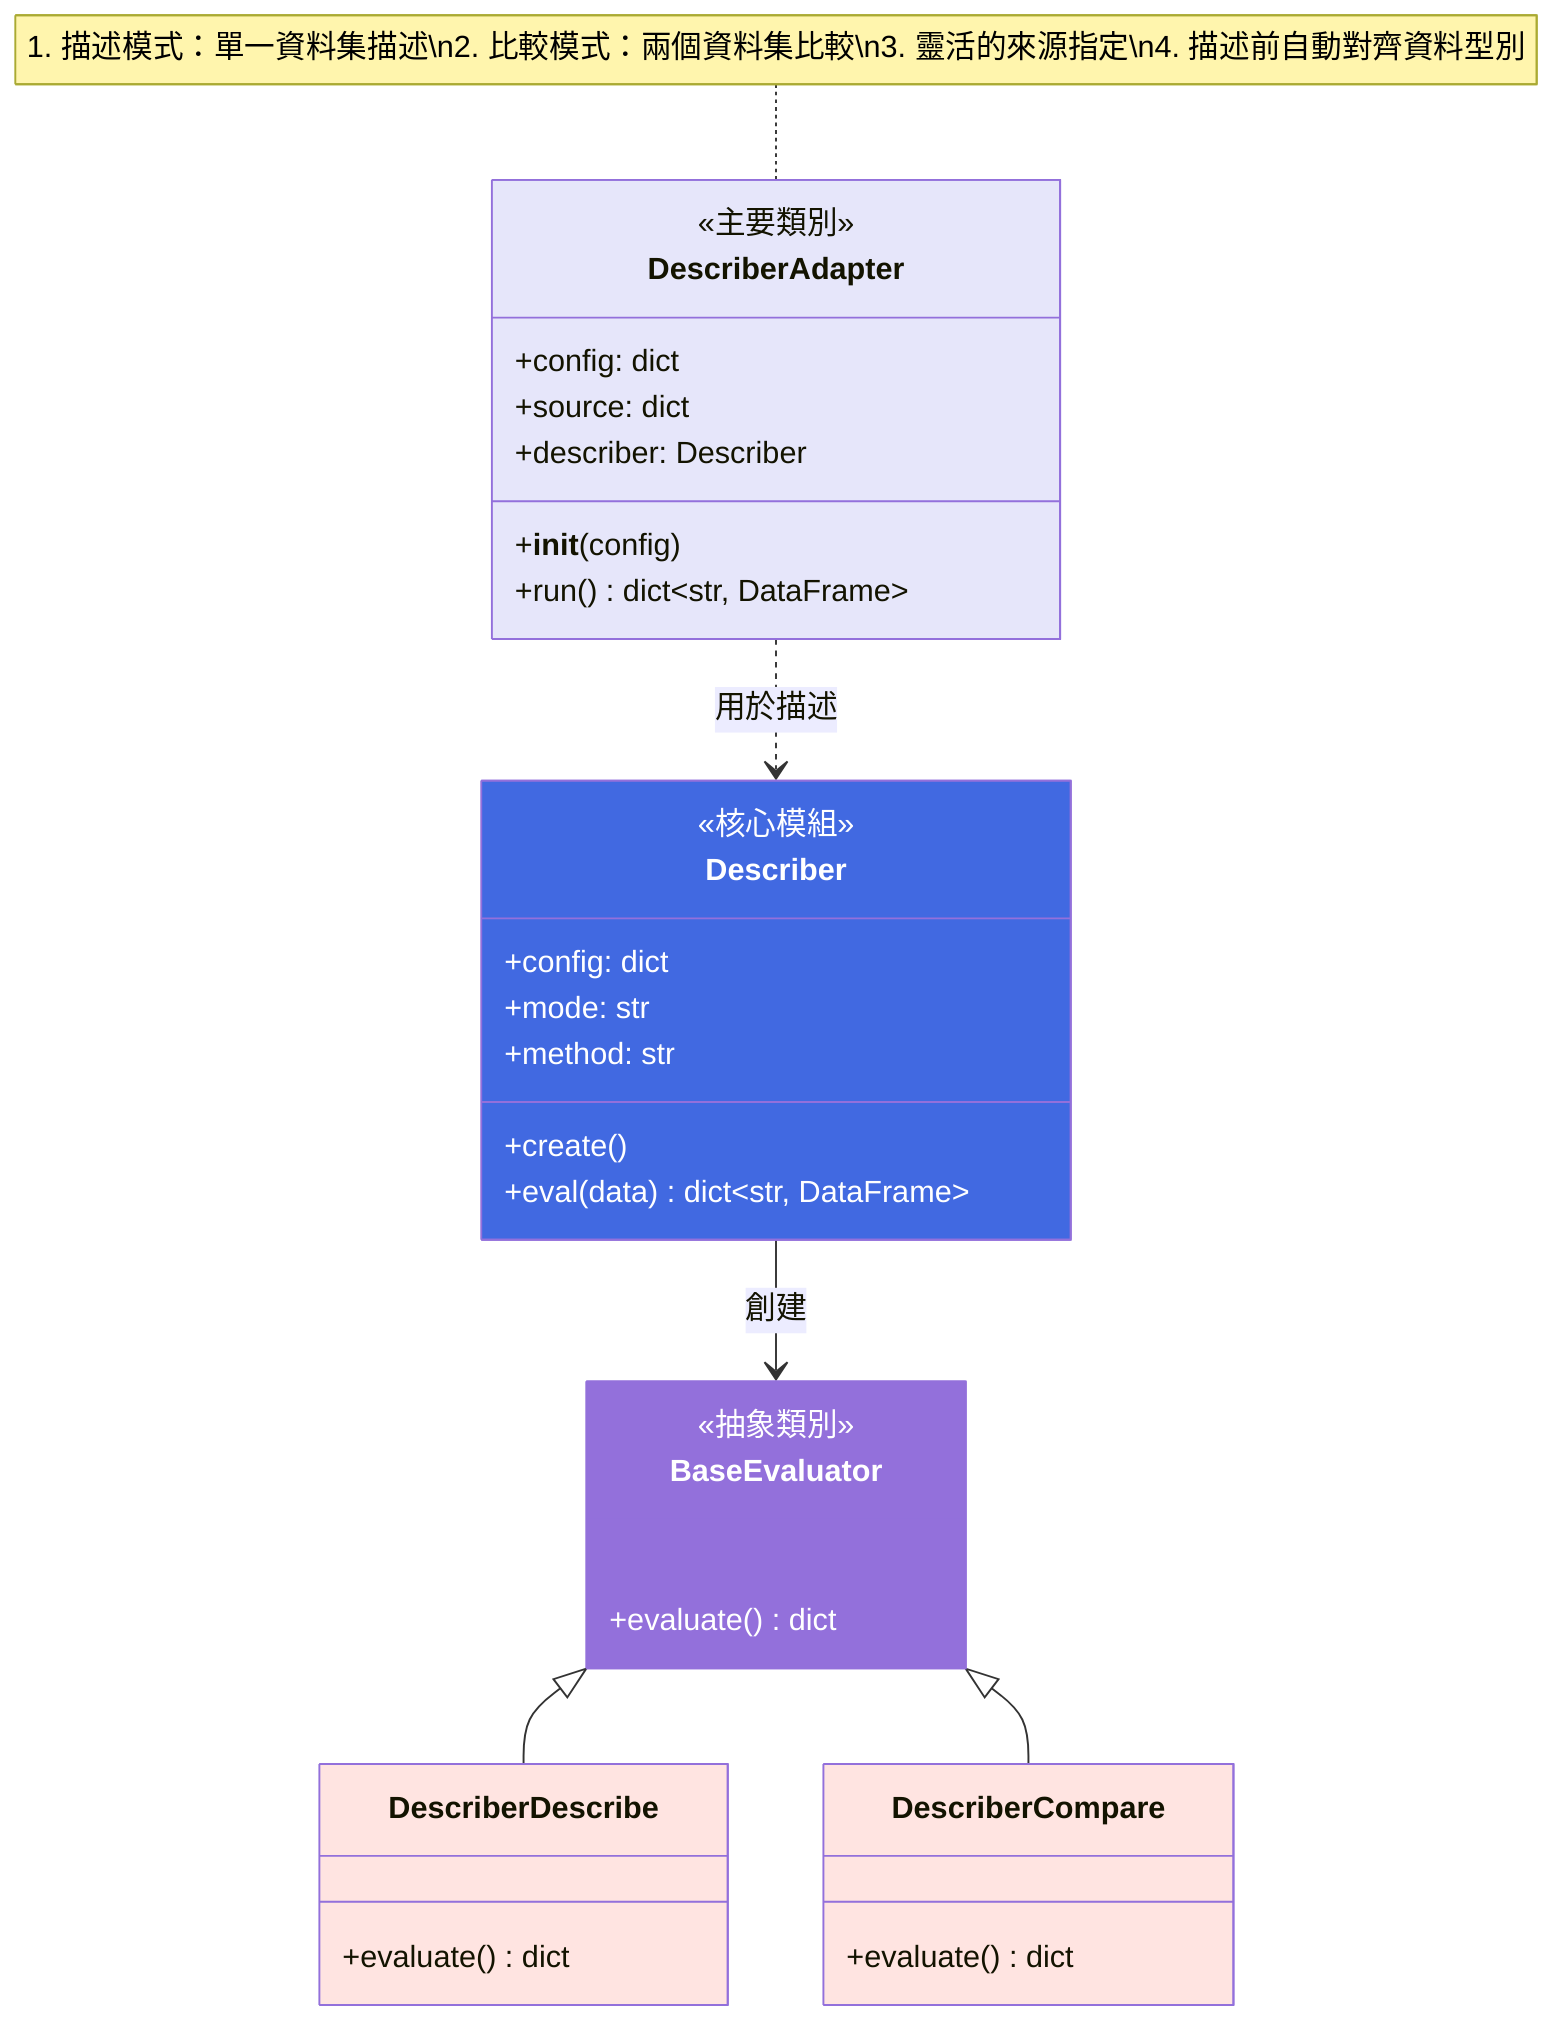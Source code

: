 classDiagram

    class DescriberAdapter {
        +config: dict
        +source: dict
        +describer: Describer
        +__init__(config)
        +run() dict~str, DataFrame~
    }

    class Describer {
        +config: dict
        +mode: str
        +method: str
        +create()
        +eval(data) dict~str, DataFrame~
    }

    class BaseEvaluator {
        <<抽象類別>>
        +evaluate() dict
    }

    class DescriberDescribe {
        +evaluate() dict
    }

    class DescriberCompare {
        +evaluate() dict
    }

    DescriberAdapter ..> Describer : 用於描述
    Describer --> BaseEvaluator : 創建
    BaseEvaluator <|-- DescriberDescribe
    BaseEvaluator <|-- DescriberCompare

    %% 樣式定義
    class DescriberAdapter {
        <<主要類別>>
    }
    style DescriberAdapter fill:#E6E6FA

    class Describer {
        <<核心模組>>
    }
    style Describer fill:#4169E1,color:#fff

    style BaseEvaluator fill:#9370DB,color:#fff
    style DescriberDescribe fill:#FFE4E1
    style DescriberCompare fill:#FFE4E1

    note for DescriberAdapter "1. 描述模式：單一資料集描述\n2. 比較模式：兩個資料集比較\n3. 靈活的來源指定\n4. 描述前自動對齊資料型別"